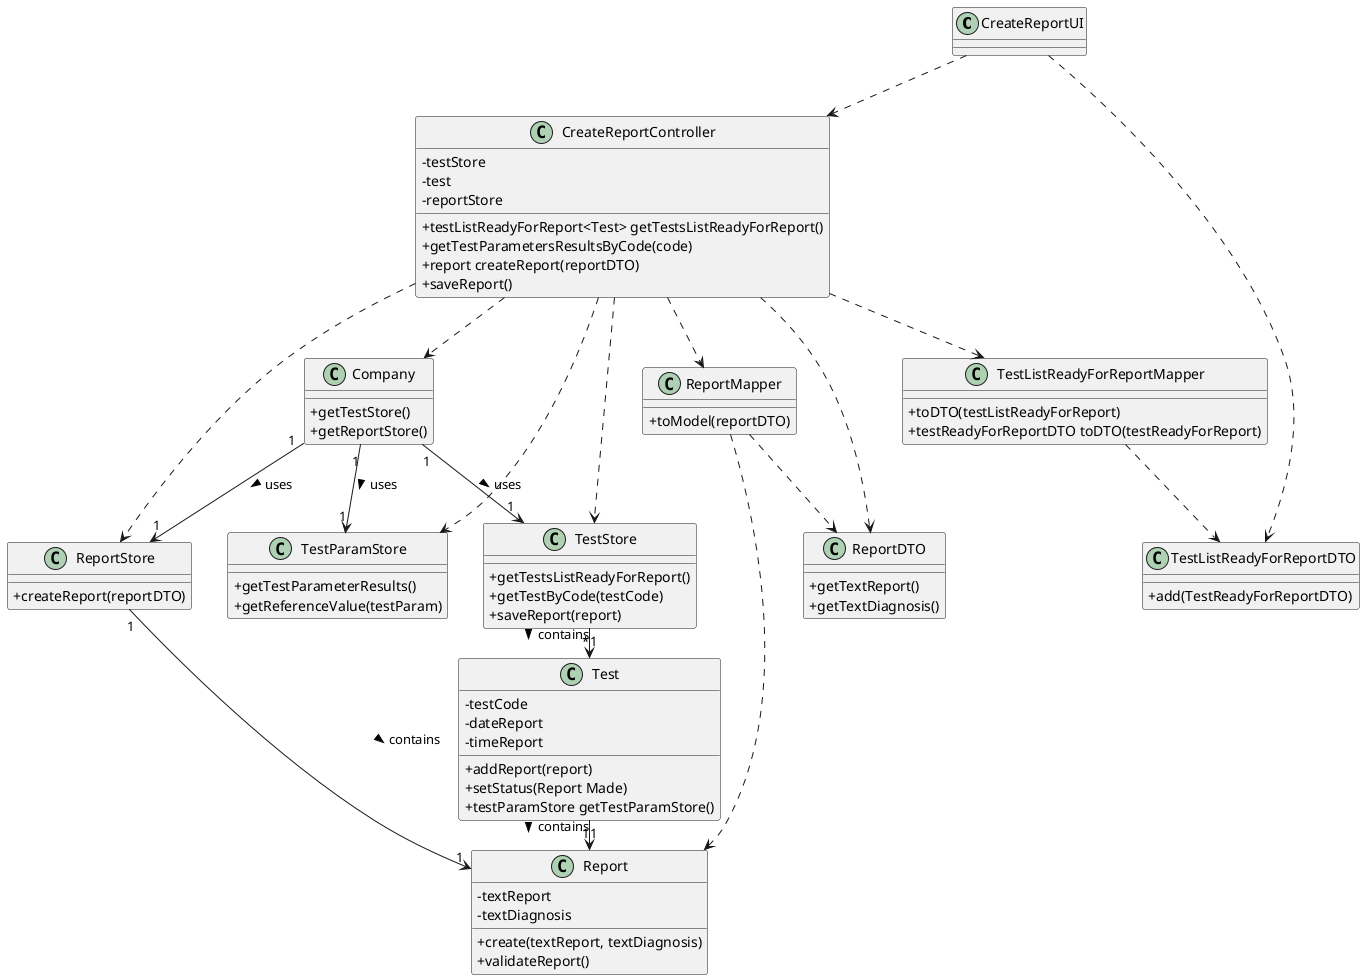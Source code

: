 @startuml

skinparam classAttributeIconSize 0

class CreateReportUI

class CreateReportController {
-testStore
-test
-reportStore


+testListReadyForReport<Test> getTestsListReadyForReport()
+getTestParametersResultsByCode(code)
+report createReport(reportDTO)
+saveReport()
}

class Company {
+getTestStore()
+getReportStore()
}

class TestStore {
+getTestsListReadyForReport()
+getTestByCode(testCode)
+saveReport(report)
}

class Test {
-testCode
-dateReport
-timeReport

+addReport(report)
+setStatus(Report Made)
+testParamStore getTestParamStore()
}

class ReportStore {
+createReport(reportDTO)
}

class ReportMapper {
+toModel(reportDTO)
}

class ReportDTO {
+getTextReport()
+getTextDiagnosis()
}

class Report {
-textReport
-textDiagnosis

+create(textReport, textDiagnosis)
+validateReport()
}

class TestListReadyForReportMapper {
+toDTO(testListReadyForReport)
+testReadyForReportDTO toDTO(testReadyForReport)
}

class TestListReadyForReportDTO {
+add(TestReadyForReportDTO)
}

class TestParamStore {
+getTestParameterResults()
+getReferenceValue(testParam)
}

CreateReportUI ..> CreateReportController
CreateReportController ..> Company
Company "1"-down->"1" TestStore: uses >
Company "1"-down->"1" ReportStore: uses >
Company "1"-down->"1" TestParamStore: uses >
TestStore "1"->"*" Test: contains >
Test "1"->"1" Report: contains >
CreateReportController ..> TestStore
CreateReportController ..> ReportStore


CreateReportController ..> TestListReadyForReportMapper
TestListReadyForReportMapper ..> TestListReadyForReportDTO


CreateReportController ..> ReportDTO
CreateReportController ..> ReportMapper
ReportMapper ..> ReportDTO
ReportMapper ..> Report
ReportStore "1"-->"1" Report: contains >

CreateReportController ..> TestParamStore

CreateReportUI ..> TestListReadyForReportDTO
@enduml